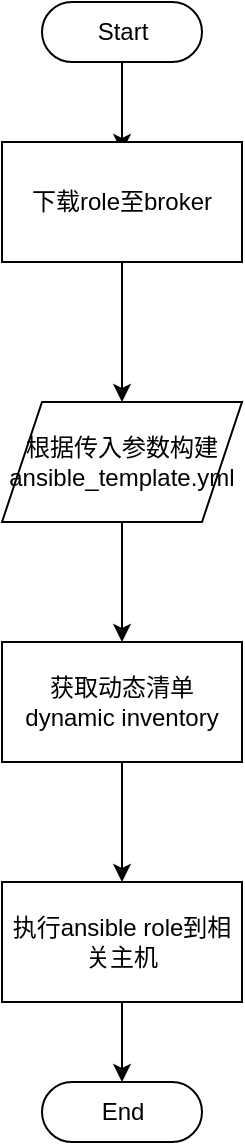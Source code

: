 <mxfile version="13.7.1" type="github">
  <diagram id="6a731a19-8d31-9384-78a2-239565b7b9f0" name="Page-1">
    <mxGraphModel dx="1422" dy="752" grid="1" gridSize="10" guides="1" tooltips="1" connect="1" arrows="1" fold="1" page="1" pageScale="1" pageWidth="1169" pageHeight="827" background="#ffffff" math="0" shadow="0">
      <root>
        <mxCell id="0" />
        <mxCell id="1" parent="0" />
        <mxCell id="TRFzm_XhI-DnYurFOpn--65" value="" style="edgeStyle=orthogonalEdgeStyle;rounded=0;orthogonalLoop=1;jettySize=auto;html=1;" edge="1" parent="1" source="TRFzm_XhI-DnYurFOpn--60">
          <mxGeometry relative="1" as="geometry">
            <mxPoint x="210" y="185" as="targetPoint" />
          </mxGeometry>
        </mxCell>
        <mxCell id="TRFzm_XhI-DnYurFOpn--60" value="Start" style="html=1;dashed=0;whitespace=wrap;shape=mxgraph.dfd.start" vertex="1" parent="1">
          <mxGeometry x="170" y="110" width="80" height="30" as="geometry" />
        </mxCell>
        <mxCell id="TRFzm_XhI-DnYurFOpn--70" value="End" style="html=1;dashed=0;whitespace=wrap;shape=mxgraph.dfd.start" vertex="1" parent="1">
          <mxGeometry x="170" y="650" width="80" height="30" as="geometry" />
        </mxCell>
        <mxCell id="TRFzm_XhI-DnYurFOpn--73" value="" style="edgeStyle=orthogonalEdgeStyle;rounded=0;orthogonalLoop=1;jettySize=auto;html=1;" edge="1" parent="1" source="TRFzm_XhI-DnYurFOpn--71" target="TRFzm_XhI-DnYurFOpn--70">
          <mxGeometry relative="1" as="geometry" />
        </mxCell>
        <mxCell id="TRFzm_XhI-DnYurFOpn--71" value="执行ansible role到相关主机" style="whiteSpace=wrap;html=1;dashed=0;" vertex="1" parent="1">
          <mxGeometry x="150" y="550" width="120" height="60" as="geometry" />
        </mxCell>
        <mxCell id="TRFzm_XhI-DnYurFOpn--79" value="" style="edgeStyle=orthogonalEdgeStyle;rounded=0;orthogonalLoop=1;jettySize=auto;html=1;" edge="1" parent="1" source="TRFzm_XhI-DnYurFOpn--75">
          <mxGeometry relative="1" as="geometry">
            <mxPoint x="210" y="310" as="targetPoint" />
          </mxGeometry>
        </mxCell>
        <mxCell id="TRFzm_XhI-DnYurFOpn--75" value="下载role至broker" style="whiteSpace=wrap;html=1;dashed=0;" vertex="1" parent="1">
          <mxGeometry x="150" y="180" width="120" height="60" as="geometry" />
        </mxCell>
        <mxCell id="TRFzm_XhI-DnYurFOpn--86" value="" style="edgeStyle=orthogonalEdgeStyle;rounded=0;orthogonalLoop=1;jettySize=auto;html=1;" edge="1" parent="1" source="TRFzm_XhI-DnYurFOpn--76" target="TRFzm_XhI-DnYurFOpn--85">
          <mxGeometry relative="1" as="geometry" />
        </mxCell>
        <mxCell id="TRFzm_XhI-DnYurFOpn--76" value="&lt;span&gt;根据传入参数构建ansible_template.yml&lt;/span&gt;" style="shape=parallelogram;perimeter=parallelogramPerimeter;whiteSpace=wrap;html=1;fixedSize=1;dashed=0;" vertex="1" parent="1">
          <mxGeometry x="150" y="310" width="120" height="60" as="geometry" />
        </mxCell>
        <mxCell id="TRFzm_XhI-DnYurFOpn--87" value="" style="edgeStyle=orthogonalEdgeStyle;rounded=0;orthogonalLoop=1;jettySize=auto;html=1;" edge="1" parent="1" source="TRFzm_XhI-DnYurFOpn--85" target="TRFzm_XhI-DnYurFOpn--71">
          <mxGeometry relative="1" as="geometry" />
        </mxCell>
        <mxCell id="TRFzm_XhI-DnYurFOpn--85" value="获取动态清单&lt;br&gt;dynamic inventory" style="whiteSpace=wrap;html=1;dashed=0;" vertex="1" parent="1">
          <mxGeometry x="150" y="430" width="120" height="60" as="geometry" />
        </mxCell>
      </root>
    </mxGraphModel>
  </diagram>
</mxfile>
